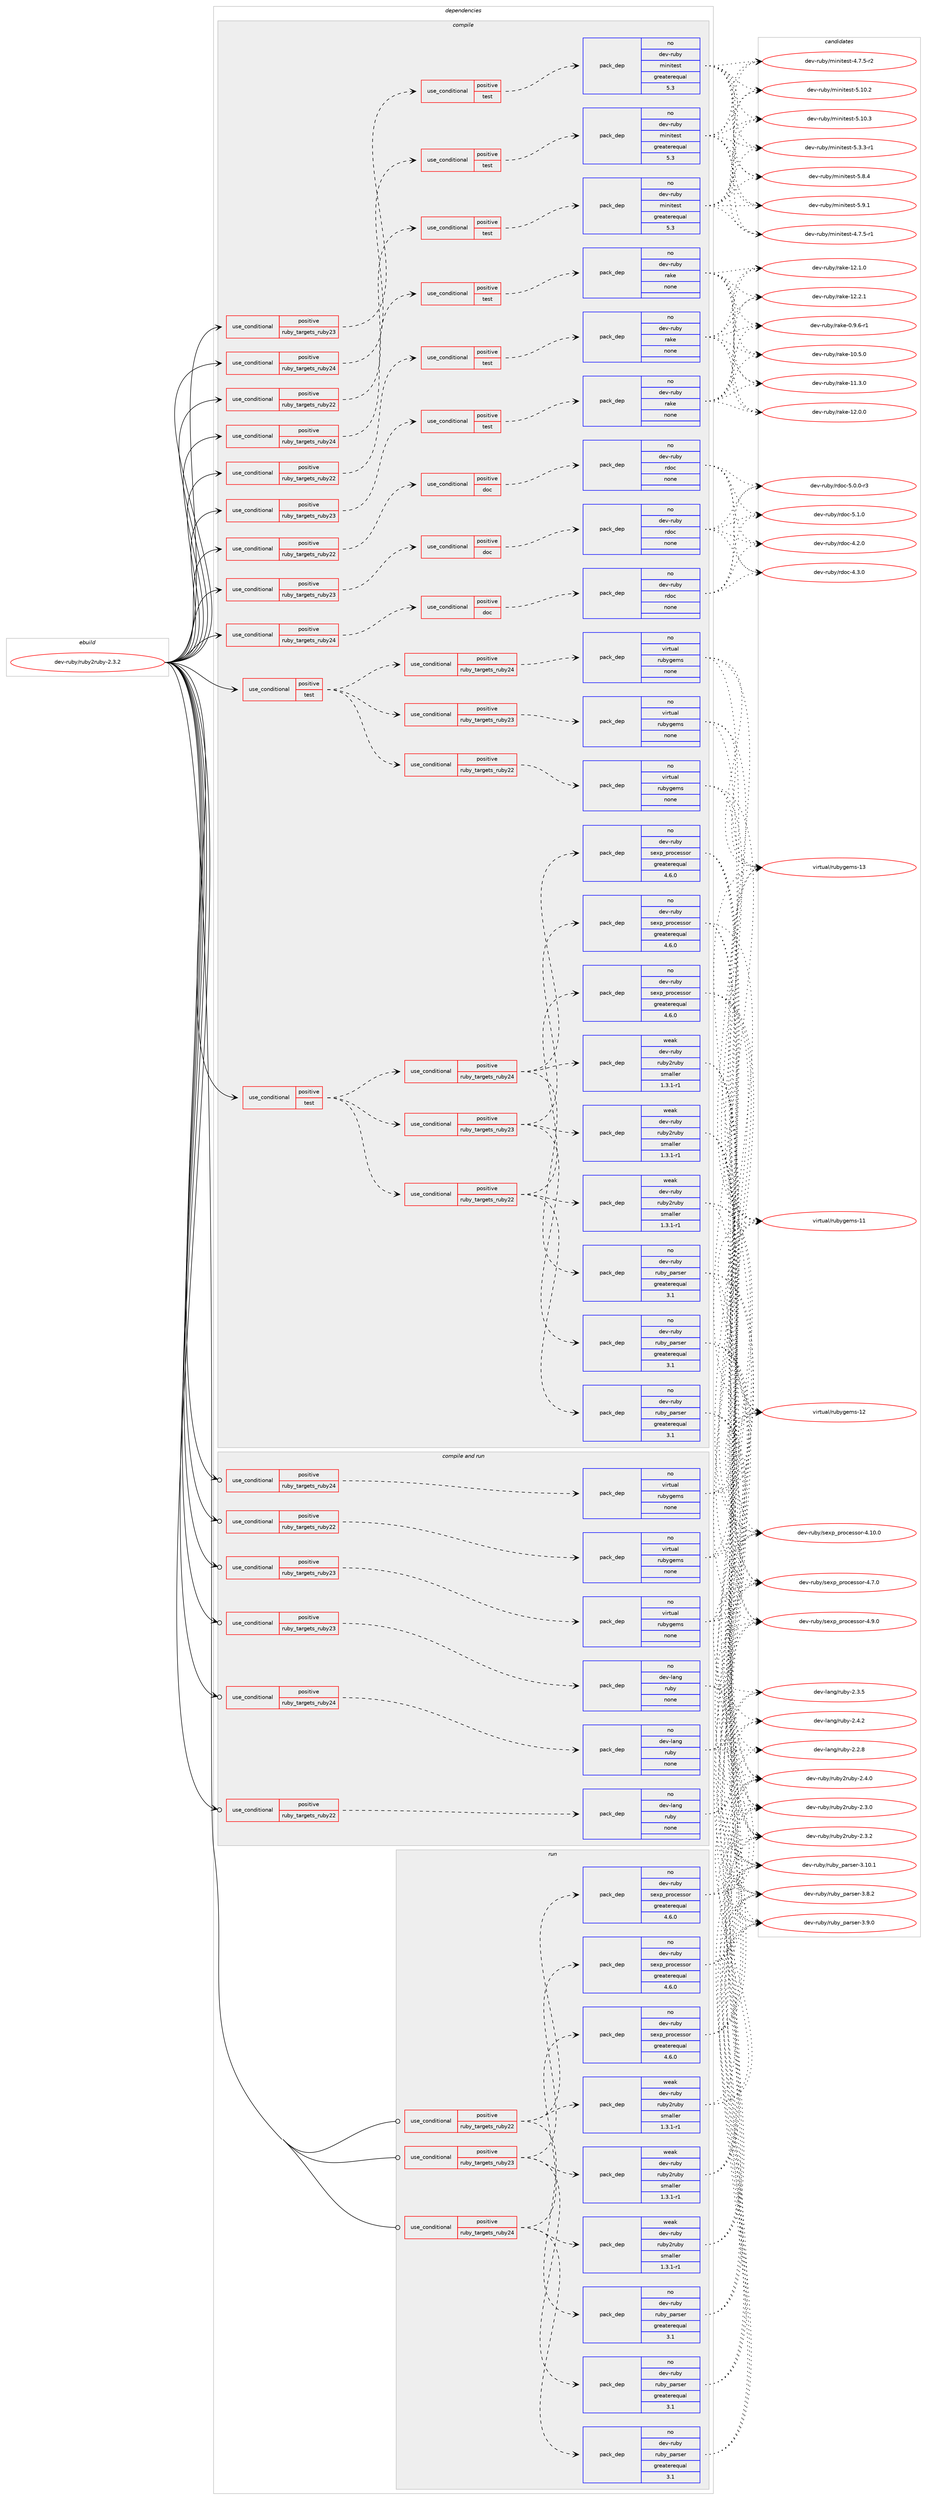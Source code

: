 digraph prolog {

# *************
# Graph options
# *************

newrank=true;
concentrate=true;
compound=true;
graph [rankdir=LR,fontname=Helvetica,fontsize=10,ranksep=1.5];#, ranksep=2.5, nodesep=0.2];
edge  [arrowhead=vee];
node  [fontname=Helvetica,fontsize=10];

# **********
# The ebuild
# **********

subgraph cluster_leftcol {
color=gray;
rank=same;
label=<<i>ebuild</i>>;
id [label="dev-ruby/ruby2ruby-2.3.2", color=red, width=4, href="../dev-ruby/ruby2ruby-2.3.2.svg"];
}

# ****************
# The dependencies
# ****************

subgraph cluster_midcol {
color=gray;
label=<<i>dependencies</i>>;
subgraph cluster_compile {
fillcolor="#eeeeee";
style=filled;
label=<<i>compile</i>>;
subgraph cond71997 {
dependency268769 [label=<<TABLE BORDER="0" CELLBORDER="1" CELLSPACING="0" CELLPADDING="4"><TR><TD ROWSPAN="3" CELLPADDING="10">use_conditional</TD></TR><TR><TD>positive</TD></TR><TR><TD>ruby_targets_ruby22</TD></TR></TABLE>>, shape=none, color=red];
subgraph cond71998 {
dependency268770 [label=<<TABLE BORDER="0" CELLBORDER="1" CELLSPACING="0" CELLPADDING="4"><TR><TD ROWSPAN="3" CELLPADDING="10">use_conditional</TD></TR><TR><TD>positive</TD></TR><TR><TD>doc</TD></TR></TABLE>>, shape=none, color=red];
subgraph pack192658 {
dependency268771 [label=<<TABLE BORDER="0" CELLBORDER="1" CELLSPACING="0" CELLPADDING="4" WIDTH="220"><TR><TD ROWSPAN="6" CELLPADDING="30">pack_dep</TD></TR><TR><TD WIDTH="110">no</TD></TR><TR><TD>dev-ruby</TD></TR><TR><TD>rdoc</TD></TR><TR><TD>none</TD></TR><TR><TD></TD></TR></TABLE>>, shape=none, color=blue];
}
dependency268770:e -> dependency268771:w [weight=20,style="dashed",arrowhead="vee"];
}
dependency268769:e -> dependency268770:w [weight=20,style="dashed",arrowhead="vee"];
}
id:e -> dependency268769:w [weight=20,style="solid",arrowhead="vee"];
subgraph cond71999 {
dependency268772 [label=<<TABLE BORDER="0" CELLBORDER="1" CELLSPACING="0" CELLPADDING="4"><TR><TD ROWSPAN="3" CELLPADDING="10">use_conditional</TD></TR><TR><TD>positive</TD></TR><TR><TD>ruby_targets_ruby22</TD></TR></TABLE>>, shape=none, color=red];
subgraph cond72000 {
dependency268773 [label=<<TABLE BORDER="0" CELLBORDER="1" CELLSPACING="0" CELLPADDING="4"><TR><TD ROWSPAN="3" CELLPADDING="10">use_conditional</TD></TR><TR><TD>positive</TD></TR><TR><TD>test</TD></TR></TABLE>>, shape=none, color=red];
subgraph pack192659 {
dependency268774 [label=<<TABLE BORDER="0" CELLBORDER="1" CELLSPACING="0" CELLPADDING="4" WIDTH="220"><TR><TD ROWSPAN="6" CELLPADDING="30">pack_dep</TD></TR><TR><TD WIDTH="110">no</TD></TR><TR><TD>dev-ruby</TD></TR><TR><TD>minitest</TD></TR><TR><TD>greaterequal</TD></TR><TR><TD>5.3</TD></TR></TABLE>>, shape=none, color=blue];
}
dependency268773:e -> dependency268774:w [weight=20,style="dashed",arrowhead="vee"];
}
dependency268772:e -> dependency268773:w [weight=20,style="dashed",arrowhead="vee"];
}
id:e -> dependency268772:w [weight=20,style="solid",arrowhead="vee"];
subgraph cond72001 {
dependency268775 [label=<<TABLE BORDER="0" CELLBORDER="1" CELLSPACING="0" CELLPADDING="4"><TR><TD ROWSPAN="3" CELLPADDING="10">use_conditional</TD></TR><TR><TD>positive</TD></TR><TR><TD>ruby_targets_ruby22</TD></TR></TABLE>>, shape=none, color=red];
subgraph cond72002 {
dependency268776 [label=<<TABLE BORDER="0" CELLBORDER="1" CELLSPACING="0" CELLPADDING="4"><TR><TD ROWSPAN="3" CELLPADDING="10">use_conditional</TD></TR><TR><TD>positive</TD></TR><TR><TD>test</TD></TR></TABLE>>, shape=none, color=red];
subgraph pack192660 {
dependency268777 [label=<<TABLE BORDER="0" CELLBORDER="1" CELLSPACING="0" CELLPADDING="4" WIDTH="220"><TR><TD ROWSPAN="6" CELLPADDING="30">pack_dep</TD></TR><TR><TD WIDTH="110">no</TD></TR><TR><TD>dev-ruby</TD></TR><TR><TD>rake</TD></TR><TR><TD>none</TD></TR><TR><TD></TD></TR></TABLE>>, shape=none, color=blue];
}
dependency268776:e -> dependency268777:w [weight=20,style="dashed",arrowhead="vee"];
}
dependency268775:e -> dependency268776:w [weight=20,style="dashed",arrowhead="vee"];
}
id:e -> dependency268775:w [weight=20,style="solid",arrowhead="vee"];
subgraph cond72003 {
dependency268778 [label=<<TABLE BORDER="0" CELLBORDER="1" CELLSPACING="0" CELLPADDING="4"><TR><TD ROWSPAN="3" CELLPADDING="10">use_conditional</TD></TR><TR><TD>positive</TD></TR><TR><TD>ruby_targets_ruby23</TD></TR></TABLE>>, shape=none, color=red];
subgraph cond72004 {
dependency268779 [label=<<TABLE BORDER="0" CELLBORDER="1" CELLSPACING="0" CELLPADDING="4"><TR><TD ROWSPAN="3" CELLPADDING="10">use_conditional</TD></TR><TR><TD>positive</TD></TR><TR><TD>doc</TD></TR></TABLE>>, shape=none, color=red];
subgraph pack192661 {
dependency268780 [label=<<TABLE BORDER="0" CELLBORDER="1" CELLSPACING="0" CELLPADDING="4" WIDTH="220"><TR><TD ROWSPAN="6" CELLPADDING="30">pack_dep</TD></TR><TR><TD WIDTH="110">no</TD></TR><TR><TD>dev-ruby</TD></TR><TR><TD>rdoc</TD></TR><TR><TD>none</TD></TR><TR><TD></TD></TR></TABLE>>, shape=none, color=blue];
}
dependency268779:e -> dependency268780:w [weight=20,style="dashed",arrowhead="vee"];
}
dependency268778:e -> dependency268779:w [weight=20,style="dashed",arrowhead="vee"];
}
id:e -> dependency268778:w [weight=20,style="solid",arrowhead="vee"];
subgraph cond72005 {
dependency268781 [label=<<TABLE BORDER="0" CELLBORDER="1" CELLSPACING="0" CELLPADDING="4"><TR><TD ROWSPAN="3" CELLPADDING="10">use_conditional</TD></TR><TR><TD>positive</TD></TR><TR><TD>ruby_targets_ruby23</TD></TR></TABLE>>, shape=none, color=red];
subgraph cond72006 {
dependency268782 [label=<<TABLE BORDER="0" CELLBORDER="1" CELLSPACING="0" CELLPADDING="4"><TR><TD ROWSPAN="3" CELLPADDING="10">use_conditional</TD></TR><TR><TD>positive</TD></TR><TR><TD>test</TD></TR></TABLE>>, shape=none, color=red];
subgraph pack192662 {
dependency268783 [label=<<TABLE BORDER="0" CELLBORDER="1" CELLSPACING="0" CELLPADDING="4" WIDTH="220"><TR><TD ROWSPAN="6" CELLPADDING="30">pack_dep</TD></TR><TR><TD WIDTH="110">no</TD></TR><TR><TD>dev-ruby</TD></TR><TR><TD>minitest</TD></TR><TR><TD>greaterequal</TD></TR><TR><TD>5.3</TD></TR></TABLE>>, shape=none, color=blue];
}
dependency268782:e -> dependency268783:w [weight=20,style="dashed",arrowhead="vee"];
}
dependency268781:e -> dependency268782:w [weight=20,style="dashed",arrowhead="vee"];
}
id:e -> dependency268781:w [weight=20,style="solid",arrowhead="vee"];
subgraph cond72007 {
dependency268784 [label=<<TABLE BORDER="0" CELLBORDER="1" CELLSPACING="0" CELLPADDING="4"><TR><TD ROWSPAN="3" CELLPADDING="10">use_conditional</TD></TR><TR><TD>positive</TD></TR><TR><TD>ruby_targets_ruby23</TD></TR></TABLE>>, shape=none, color=red];
subgraph cond72008 {
dependency268785 [label=<<TABLE BORDER="0" CELLBORDER="1" CELLSPACING="0" CELLPADDING="4"><TR><TD ROWSPAN="3" CELLPADDING="10">use_conditional</TD></TR><TR><TD>positive</TD></TR><TR><TD>test</TD></TR></TABLE>>, shape=none, color=red];
subgraph pack192663 {
dependency268786 [label=<<TABLE BORDER="0" CELLBORDER="1" CELLSPACING="0" CELLPADDING="4" WIDTH="220"><TR><TD ROWSPAN="6" CELLPADDING="30">pack_dep</TD></TR><TR><TD WIDTH="110">no</TD></TR><TR><TD>dev-ruby</TD></TR><TR><TD>rake</TD></TR><TR><TD>none</TD></TR><TR><TD></TD></TR></TABLE>>, shape=none, color=blue];
}
dependency268785:e -> dependency268786:w [weight=20,style="dashed",arrowhead="vee"];
}
dependency268784:e -> dependency268785:w [weight=20,style="dashed",arrowhead="vee"];
}
id:e -> dependency268784:w [weight=20,style="solid",arrowhead="vee"];
subgraph cond72009 {
dependency268787 [label=<<TABLE BORDER="0" CELLBORDER="1" CELLSPACING="0" CELLPADDING="4"><TR><TD ROWSPAN="3" CELLPADDING="10">use_conditional</TD></TR><TR><TD>positive</TD></TR><TR><TD>ruby_targets_ruby24</TD></TR></TABLE>>, shape=none, color=red];
subgraph cond72010 {
dependency268788 [label=<<TABLE BORDER="0" CELLBORDER="1" CELLSPACING="0" CELLPADDING="4"><TR><TD ROWSPAN="3" CELLPADDING="10">use_conditional</TD></TR><TR><TD>positive</TD></TR><TR><TD>doc</TD></TR></TABLE>>, shape=none, color=red];
subgraph pack192664 {
dependency268789 [label=<<TABLE BORDER="0" CELLBORDER="1" CELLSPACING="0" CELLPADDING="4" WIDTH="220"><TR><TD ROWSPAN="6" CELLPADDING="30">pack_dep</TD></TR><TR><TD WIDTH="110">no</TD></TR><TR><TD>dev-ruby</TD></TR><TR><TD>rdoc</TD></TR><TR><TD>none</TD></TR><TR><TD></TD></TR></TABLE>>, shape=none, color=blue];
}
dependency268788:e -> dependency268789:w [weight=20,style="dashed",arrowhead="vee"];
}
dependency268787:e -> dependency268788:w [weight=20,style="dashed",arrowhead="vee"];
}
id:e -> dependency268787:w [weight=20,style="solid",arrowhead="vee"];
subgraph cond72011 {
dependency268790 [label=<<TABLE BORDER="0" CELLBORDER="1" CELLSPACING="0" CELLPADDING="4"><TR><TD ROWSPAN="3" CELLPADDING="10">use_conditional</TD></TR><TR><TD>positive</TD></TR><TR><TD>ruby_targets_ruby24</TD></TR></TABLE>>, shape=none, color=red];
subgraph cond72012 {
dependency268791 [label=<<TABLE BORDER="0" CELLBORDER="1" CELLSPACING="0" CELLPADDING="4"><TR><TD ROWSPAN="3" CELLPADDING="10">use_conditional</TD></TR><TR><TD>positive</TD></TR><TR><TD>test</TD></TR></TABLE>>, shape=none, color=red];
subgraph pack192665 {
dependency268792 [label=<<TABLE BORDER="0" CELLBORDER="1" CELLSPACING="0" CELLPADDING="4" WIDTH="220"><TR><TD ROWSPAN="6" CELLPADDING="30">pack_dep</TD></TR><TR><TD WIDTH="110">no</TD></TR><TR><TD>dev-ruby</TD></TR><TR><TD>minitest</TD></TR><TR><TD>greaterequal</TD></TR><TR><TD>5.3</TD></TR></TABLE>>, shape=none, color=blue];
}
dependency268791:e -> dependency268792:w [weight=20,style="dashed",arrowhead="vee"];
}
dependency268790:e -> dependency268791:w [weight=20,style="dashed",arrowhead="vee"];
}
id:e -> dependency268790:w [weight=20,style="solid",arrowhead="vee"];
subgraph cond72013 {
dependency268793 [label=<<TABLE BORDER="0" CELLBORDER="1" CELLSPACING="0" CELLPADDING="4"><TR><TD ROWSPAN="3" CELLPADDING="10">use_conditional</TD></TR><TR><TD>positive</TD></TR><TR><TD>ruby_targets_ruby24</TD></TR></TABLE>>, shape=none, color=red];
subgraph cond72014 {
dependency268794 [label=<<TABLE BORDER="0" CELLBORDER="1" CELLSPACING="0" CELLPADDING="4"><TR><TD ROWSPAN="3" CELLPADDING="10">use_conditional</TD></TR><TR><TD>positive</TD></TR><TR><TD>test</TD></TR></TABLE>>, shape=none, color=red];
subgraph pack192666 {
dependency268795 [label=<<TABLE BORDER="0" CELLBORDER="1" CELLSPACING="0" CELLPADDING="4" WIDTH="220"><TR><TD ROWSPAN="6" CELLPADDING="30">pack_dep</TD></TR><TR><TD WIDTH="110">no</TD></TR><TR><TD>dev-ruby</TD></TR><TR><TD>rake</TD></TR><TR><TD>none</TD></TR><TR><TD></TD></TR></TABLE>>, shape=none, color=blue];
}
dependency268794:e -> dependency268795:w [weight=20,style="dashed",arrowhead="vee"];
}
dependency268793:e -> dependency268794:w [weight=20,style="dashed",arrowhead="vee"];
}
id:e -> dependency268793:w [weight=20,style="solid",arrowhead="vee"];
subgraph cond72015 {
dependency268796 [label=<<TABLE BORDER="0" CELLBORDER="1" CELLSPACING="0" CELLPADDING="4"><TR><TD ROWSPAN="3" CELLPADDING="10">use_conditional</TD></TR><TR><TD>positive</TD></TR><TR><TD>test</TD></TR></TABLE>>, shape=none, color=red];
subgraph cond72016 {
dependency268797 [label=<<TABLE BORDER="0" CELLBORDER="1" CELLSPACING="0" CELLPADDING="4"><TR><TD ROWSPAN="3" CELLPADDING="10">use_conditional</TD></TR><TR><TD>positive</TD></TR><TR><TD>ruby_targets_ruby22</TD></TR></TABLE>>, shape=none, color=red];
subgraph pack192667 {
dependency268798 [label=<<TABLE BORDER="0" CELLBORDER="1" CELLSPACING="0" CELLPADDING="4" WIDTH="220"><TR><TD ROWSPAN="6" CELLPADDING="30">pack_dep</TD></TR><TR><TD WIDTH="110">no</TD></TR><TR><TD>dev-ruby</TD></TR><TR><TD>sexp_processor</TD></TR><TR><TD>greaterequal</TD></TR><TR><TD>4.6.0</TD></TR></TABLE>>, shape=none, color=blue];
}
dependency268797:e -> dependency268798:w [weight=20,style="dashed",arrowhead="vee"];
subgraph pack192668 {
dependency268799 [label=<<TABLE BORDER="0" CELLBORDER="1" CELLSPACING="0" CELLPADDING="4" WIDTH="220"><TR><TD ROWSPAN="6" CELLPADDING="30">pack_dep</TD></TR><TR><TD WIDTH="110">no</TD></TR><TR><TD>dev-ruby</TD></TR><TR><TD>ruby_parser</TD></TR><TR><TD>greaterequal</TD></TR><TR><TD>3.1</TD></TR></TABLE>>, shape=none, color=blue];
}
dependency268797:e -> dependency268799:w [weight=20,style="dashed",arrowhead="vee"];
subgraph pack192669 {
dependency268800 [label=<<TABLE BORDER="0" CELLBORDER="1" CELLSPACING="0" CELLPADDING="4" WIDTH="220"><TR><TD ROWSPAN="6" CELLPADDING="30">pack_dep</TD></TR><TR><TD WIDTH="110">weak</TD></TR><TR><TD>dev-ruby</TD></TR><TR><TD>ruby2ruby</TD></TR><TR><TD>smaller</TD></TR><TR><TD>1.3.1-r1</TD></TR></TABLE>>, shape=none, color=blue];
}
dependency268797:e -> dependency268800:w [weight=20,style="dashed",arrowhead="vee"];
}
dependency268796:e -> dependency268797:w [weight=20,style="dashed",arrowhead="vee"];
subgraph cond72017 {
dependency268801 [label=<<TABLE BORDER="0" CELLBORDER="1" CELLSPACING="0" CELLPADDING="4"><TR><TD ROWSPAN="3" CELLPADDING="10">use_conditional</TD></TR><TR><TD>positive</TD></TR><TR><TD>ruby_targets_ruby23</TD></TR></TABLE>>, shape=none, color=red];
subgraph pack192670 {
dependency268802 [label=<<TABLE BORDER="0" CELLBORDER="1" CELLSPACING="0" CELLPADDING="4" WIDTH="220"><TR><TD ROWSPAN="6" CELLPADDING="30">pack_dep</TD></TR><TR><TD WIDTH="110">no</TD></TR><TR><TD>dev-ruby</TD></TR><TR><TD>sexp_processor</TD></TR><TR><TD>greaterequal</TD></TR><TR><TD>4.6.0</TD></TR></TABLE>>, shape=none, color=blue];
}
dependency268801:e -> dependency268802:w [weight=20,style="dashed",arrowhead="vee"];
subgraph pack192671 {
dependency268803 [label=<<TABLE BORDER="0" CELLBORDER="1" CELLSPACING="0" CELLPADDING="4" WIDTH="220"><TR><TD ROWSPAN="6" CELLPADDING="30">pack_dep</TD></TR><TR><TD WIDTH="110">no</TD></TR><TR><TD>dev-ruby</TD></TR><TR><TD>ruby_parser</TD></TR><TR><TD>greaterequal</TD></TR><TR><TD>3.1</TD></TR></TABLE>>, shape=none, color=blue];
}
dependency268801:e -> dependency268803:w [weight=20,style="dashed",arrowhead="vee"];
subgraph pack192672 {
dependency268804 [label=<<TABLE BORDER="0" CELLBORDER="1" CELLSPACING="0" CELLPADDING="4" WIDTH="220"><TR><TD ROWSPAN="6" CELLPADDING="30">pack_dep</TD></TR><TR><TD WIDTH="110">weak</TD></TR><TR><TD>dev-ruby</TD></TR><TR><TD>ruby2ruby</TD></TR><TR><TD>smaller</TD></TR><TR><TD>1.3.1-r1</TD></TR></TABLE>>, shape=none, color=blue];
}
dependency268801:e -> dependency268804:w [weight=20,style="dashed",arrowhead="vee"];
}
dependency268796:e -> dependency268801:w [weight=20,style="dashed",arrowhead="vee"];
subgraph cond72018 {
dependency268805 [label=<<TABLE BORDER="0" CELLBORDER="1" CELLSPACING="0" CELLPADDING="4"><TR><TD ROWSPAN="3" CELLPADDING="10">use_conditional</TD></TR><TR><TD>positive</TD></TR><TR><TD>ruby_targets_ruby24</TD></TR></TABLE>>, shape=none, color=red];
subgraph pack192673 {
dependency268806 [label=<<TABLE BORDER="0" CELLBORDER="1" CELLSPACING="0" CELLPADDING="4" WIDTH="220"><TR><TD ROWSPAN="6" CELLPADDING="30">pack_dep</TD></TR><TR><TD WIDTH="110">no</TD></TR><TR><TD>dev-ruby</TD></TR><TR><TD>sexp_processor</TD></TR><TR><TD>greaterequal</TD></TR><TR><TD>4.6.0</TD></TR></TABLE>>, shape=none, color=blue];
}
dependency268805:e -> dependency268806:w [weight=20,style="dashed",arrowhead="vee"];
subgraph pack192674 {
dependency268807 [label=<<TABLE BORDER="0" CELLBORDER="1" CELLSPACING="0" CELLPADDING="4" WIDTH="220"><TR><TD ROWSPAN="6" CELLPADDING="30">pack_dep</TD></TR><TR><TD WIDTH="110">no</TD></TR><TR><TD>dev-ruby</TD></TR><TR><TD>ruby_parser</TD></TR><TR><TD>greaterequal</TD></TR><TR><TD>3.1</TD></TR></TABLE>>, shape=none, color=blue];
}
dependency268805:e -> dependency268807:w [weight=20,style="dashed",arrowhead="vee"];
subgraph pack192675 {
dependency268808 [label=<<TABLE BORDER="0" CELLBORDER="1" CELLSPACING="0" CELLPADDING="4" WIDTH="220"><TR><TD ROWSPAN="6" CELLPADDING="30">pack_dep</TD></TR><TR><TD WIDTH="110">weak</TD></TR><TR><TD>dev-ruby</TD></TR><TR><TD>ruby2ruby</TD></TR><TR><TD>smaller</TD></TR><TR><TD>1.3.1-r1</TD></TR></TABLE>>, shape=none, color=blue];
}
dependency268805:e -> dependency268808:w [weight=20,style="dashed",arrowhead="vee"];
}
dependency268796:e -> dependency268805:w [weight=20,style="dashed",arrowhead="vee"];
}
id:e -> dependency268796:w [weight=20,style="solid",arrowhead="vee"];
subgraph cond72019 {
dependency268809 [label=<<TABLE BORDER="0" CELLBORDER="1" CELLSPACING="0" CELLPADDING="4"><TR><TD ROWSPAN="3" CELLPADDING="10">use_conditional</TD></TR><TR><TD>positive</TD></TR><TR><TD>test</TD></TR></TABLE>>, shape=none, color=red];
subgraph cond72020 {
dependency268810 [label=<<TABLE BORDER="0" CELLBORDER="1" CELLSPACING="0" CELLPADDING="4"><TR><TD ROWSPAN="3" CELLPADDING="10">use_conditional</TD></TR><TR><TD>positive</TD></TR><TR><TD>ruby_targets_ruby22</TD></TR></TABLE>>, shape=none, color=red];
subgraph pack192676 {
dependency268811 [label=<<TABLE BORDER="0" CELLBORDER="1" CELLSPACING="0" CELLPADDING="4" WIDTH="220"><TR><TD ROWSPAN="6" CELLPADDING="30">pack_dep</TD></TR><TR><TD WIDTH="110">no</TD></TR><TR><TD>virtual</TD></TR><TR><TD>rubygems</TD></TR><TR><TD>none</TD></TR><TR><TD></TD></TR></TABLE>>, shape=none, color=blue];
}
dependency268810:e -> dependency268811:w [weight=20,style="dashed",arrowhead="vee"];
}
dependency268809:e -> dependency268810:w [weight=20,style="dashed",arrowhead="vee"];
subgraph cond72021 {
dependency268812 [label=<<TABLE BORDER="0" CELLBORDER="1" CELLSPACING="0" CELLPADDING="4"><TR><TD ROWSPAN="3" CELLPADDING="10">use_conditional</TD></TR><TR><TD>positive</TD></TR><TR><TD>ruby_targets_ruby23</TD></TR></TABLE>>, shape=none, color=red];
subgraph pack192677 {
dependency268813 [label=<<TABLE BORDER="0" CELLBORDER="1" CELLSPACING="0" CELLPADDING="4" WIDTH="220"><TR><TD ROWSPAN="6" CELLPADDING="30">pack_dep</TD></TR><TR><TD WIDTH="110">no</TD></TR><TR><TD>virtual</TD></TR><TR><TD>rubygems</TD></TR><TR><TD>none</TD></TR><TR><TD></TD></TR></TABLE>>, shape=none, color=blue];
}
dependency268812:e -> dependency268813:w [weight=20,style="dashed",arrowhead="vee"];
}
dependency268809:e -> dependency268812:w [weight=20,style="dashed",arrowhead="vee"];
subgraph cond72022 {
dependency268814 [label=<<TABLE BORDER="0" CELLBORDER="1" CELLSPACING="0" CELLPADDING="4"><TR><TD ROWSPAN="3" CELLPADDING="10">use_conditional</TD></TR><TR><TD>positive</TD></TR><TR><TD>ruby_targets_ruby24</TD></TR></TABLE>>, shape=none, color=red];
subgraph pack192678 {
dependency268815 [label=<<TABLE BORDER="0" CELLBORDER="1" CELLSPACING="0" CELLPADDING="4" WIDTH="220"><TR><TD ROWSPAN="6" CELLPADDING="30">pack_dep</TD></TR><TR><TD WIDTH="110">no</TD></TR><TR><TD>virtual</TD></TR><TR><TD>rubygems</TD></TR><TR><TD>none</TD></TR><TR><TD></TD></TR></TABLE>>, shape=none, color=blue];
}
dependency268814:e -> dependency268815:w [weight=20,style="dashed",arrowhead="vee"];
}
dependency268809:e -> dependency268814:w [weight=20,style="dashed",arrowhead="vee"];
}
id:e -> dependency268809:w [weight=20,style="solid",arrowhead="vee"];
}
subgraph cluster_compileandrun {
fillcolor="#eeeeee";
style=filled;
label=<<i>compile and run</i>>;
subgraph cond72023 {
dependency268816 [label=<<TABLE BORDER="0" CELLBORDER="1" CELLSPACING="0" CELLPADDING="4"><TR><TD ROWSPAN="3" CELLPADDING="10">use_conditional</TD></TR><TR><TD>positive</TD></TR><TR><TD>ruby_targets_ruby22</TD></TR></TABLE>>, shape=none, color=red];
subgraph pack192679 {
dependency268817 [label=<<TABLE BORDER="0" CELLBORDER="1" CELLSPACING="0" CELLPADDING="4" WIDTH="220"><TR><TD ROWSPAN="6" CELLPADDING="30">pack_dep</TD></TR><TR><TD WIDTH="110">no</TD></TR><TR><TD>dev-lang</TD></TR><TR><TD>ruby</TD></TR><TR><TD>none</TD></TR><TR><TD></TD></TR></TABLE>>, shape=none, color=blue];
}
dependency268816:e -> dependency268817:w [weight=20,style="dashed",arrowhead="vee"];
}
id:e -> dependency268816:w [weight=20,style="solid",arrowhead="odotvee"];
subgraph cond72024 {
dependency268818 [label=<<TABLE BORDER="0" CELLBORDER="1" CELLSPACING="0" CELLPADDING="4"><TR><TD ROWSPAN="3" CELLPADDING="10">use_conditional</TD></TR><TR><TD>positive</TD></TR><TR><TD>ruby_targets_ruby22</TD></TR></TABLE>>, shape=none, color=red];
subgraph pack192680 {
dependency268819 [label=<<TABLE BORDER="0" CELLBORDER="1" CELLSPACING="0" CELLPADDING="4" WIDTH="220"><TR><TD ROWSPAN="6" CELLPADDING="30">pack_dep</TD></TR><TR><TD WIDTH="110">no</TD></TR><TR><TD>virtual</TD></TR><TR><TD>rubygems</TD></TR><TR><TD>none</TD></TR><TR><TD></TD></TR></TABLE>>, shape=none, color=blue];
}
dependency268818:e -> dependency268819:w [weight=20,style="dashed",arrowhead="vee"];
}
id:e -> dependency268818:w [weight=20,style="solid",arrowhead="odotvee"];
subgraph cond72025 {
dependency268820 [label=<<TABLE BORDER="0" CELLBORDER="1" CELLSPACING="0" CELLPADDING="4"><TR><TD ROWSPAN="3" CELLPADDING="10">use_conditional</TD></TR><TR><TD>positive</TD></TR><TR><TD>ruby_targets_ruby23</TD></TR></TABLE>>, shape=none, color=red];
subgraph pack192681 {
dependency268821 [label=<<TABLE BORDER="0" CELLBORDER="1" CELLSPACING="0" CELLPADDING="4" WIDTH="220"><TR><TD ROWSPAN="6" CELLPADDING="30">pack_dep</TD></TR><TR><TD WIDTH="110">no</TD></TR><TR><TD>dev-lang</TD></TR><TR><TD>ruby</TD></TR><TR><TD>none</TD></TR><TR><TD></TD></TR></TABLE>>, shape=none, color=blue];
}
dependency268820:e -> dependency268821:w [weight=20,style="dashed",arrowhead="vee"];
}
id:e -> dependency268820:w [weight=20,style="solid",arrowhead="odotvee"];
subgraph cond72026 {
dependency268822 [label=<<TABLE BORDER="0" CELLBORDER="1" CELLSPACING="0" CELLPADDING="4"><TR><TD ROWSPAN="3" CELLPADDING="10">use_conditional</TD></TR><TR><TD>positive</TD></TR><TR><TD>ruby_targets_ruby23</TD></TR></TABLE>>, shape=none, color=red];
subgraph pack192682 {
dependency268823 [label=<<TABLE BORDER="0" CELLBORDER="1" CELLSPACING="0" CELLPADDING="4" WIDTH="220"><TR><TD ROWSPAN="6" CELLPADDING="30">pack_dep</TD></TR><TR><TD WIDTH="110">no</TD></TR><TR><TD>virtual</TD></TR><TR><TD>rubygems</TD></TR><TR><TD>none</TD></TR><TR><TD></TD></TR></TABLE>>, shape=none, color=blue];
}
dependency268822:e -> dependency268823:w [weight=20,style="dashed",arrowhead="vee"];
}
id:e -> dependency268822:w [weight=20,style="solid",arrowhead="odotvee"];
subgraph cond72027 {
dependency268824 [label=<<TABLE BORDER="0" CELLBORDER="1" CELLSPACING="0" CELLPADDING="4"><TR><TD ROWSPAN="3" CELLPADDING="10">use_conditional</TD></TR><TR><TD>positive</TD></TR><TR><TD>ruby_targets_ruby24</TD></TR></TABLE>>, shape=none, color=red];
subgraph pack192683 {
dependency268825 [label=<<TABLE BORDER="0" CELLBORDER="1" CELLSPACING="0" CELLPADDING="4" WIDTH="220"><TR><TD ROWSPAN="6" CELLPADDING="30">pack_dep</TD></TR><TR><TD WIDTH="110">no</TD></TR><TR><TD>dev-lang</TD></TR><TR><TD>ruby</TD></TR><TR><TD>none</TD></TR><TR><TD></TD></TR></TABLE>>, shape=none, color=blue];
}
dependency268824:e -> dependency268825:w [weight=20,style="dashed",arrowhead="vee"];
}
id:e -> dependency268824:w [weight=20,style="solid",arrowhead="odotvee"];
subgraph cond72028 {
dependency268826 [label=<<TABLE BORDER="0" CELLBORDER="1" CELLSPACING="0" CELLPADDING="4"><TR><TD ROWSPAN="3" CELLPADDING="10">use_conditional</TD></TR><TR><TD>positive</TD></TR><TR><TD>ruby_targets_ruby24</TD></TR></TABLE>>, shape=none, color=red];
subgraph pack192684 {
dependency268827 [label=<<TABLE BORDER="0" CELLBORDER="1" CELLSPACING="0" CELLPADDING="4" WIDTH="220"><TR><TD ROWSPAN="6" CELLPADDING="30">pack_dep</TD></TR><TR><TD WIDTH="110">no</TD></TR><TR><TD>virtual</TD></TR><TR><TD>rubygems</TD></TR><TR><TD>none</TD></TR><TR><TD></TD></TR></TABLE>>, shape=none, color=blue];
}
dependency268826:e -> dependency268827:w [weight=20,style="dashed",arrowhead="vee"];
}
id:e -> dependency268826:w [weight=20,style="solid",arrowhead="odotvee"];
}
subgraph cluster_run {
fillcolor="#eeeeee";
style=filled;
label=<<i>run</i>>;
subgraph cond72029 {
dependency268828 [label=<<TABLE BORDER="0" CELLBORDER="1" CELLSPACING="0" CELLPADDING="4"><TR><TD ROWSPAN="3" CELLPADDING="10">use_conditional</TD></TR><TR><TD>positive</TD></TR><TR><TD>ruby_targets_ruby22</TD></TR></TABLE>>, shape=none, color=red];
subgraph pack192685 {
dependency268829 [label=<<TABLE BORDER="0" CELLBORDER="1" CELLSPACING="0" CELLPADDING="4" WIDTH="220"><TR><TD ROWSPAN="6" CELLPADDING="30">pack_dep</TD></TR><TR><TD WIDTH="110">no</TD></TR><TR><TD>dev-ruby</TD></TR><TR><TD>sexp_processor</TD></TR><TR><TD>greaterequal</TD></TR><TR><TD>4.6.0</TD></TR></TABLE>>, shape=none, color=blue];
}
dependency268828:e -> dependency268829:w [weight=20,style="dashed",arrowhead="vee"];
subgraph pack192686 {
dependency268830 [label=<<TABLE BORDER="0" CELLBORDER="1" CELLSPACING="0" CELLPADDING="4" WIDTH="220"><TR><TD ROWSPAN="6" CELLPADDING="30">pack_dep</TD></TR><TR><TD WIDTH="110">no</TD></TR><TR><TD>dev-ruby</TD></TR><TR><TD>ruby_parser</TD></TR><TR><TD>greaterequal</TD></TR><TR><TD>3.1</TD></TR></TABLE>>, shape=none, color=blue];
}
dependency268828:e -> dependency268830:w [weight=20,style="dashed",arrowhead="vee"];
subgraph pack192687 {
dependency268831 [label=<<TABLE BORDER="0" CELLBORDER="1" CELLSPACING="0" CELLPADDING="4" WIDTH="220"><TR><TD ROWSPAN="6" CELLPADDING="30">pack_dep</TD></TR><TR><TD WIDTH="110">weak</TD></TR><TR><TD>dev-ruby</TD></TR><TR><TD>ruby2ruby</TD></TR><TR><TD>smaller</TD></TR><TR><TD>1.3.1-r1</TD></TR></TABLE>>, shape=none, color=blue];
}
dependency268828:e -> dependency268831:w [weight=20,style="dashed",arrowhead="vee"];
}
id:e -> dependency268828:w [weight=20,style="solid",arrowhead="odot"];
subgraph cond72030 {
dependency268832 [label=<<TABLE BORDER="0" CELLBORDER="1" CELLSPACING="0" CELLPADDING="4"><TR><TD ROWSPAN="3" CELLPADDING="10">use_conditional</TD></TR><TR><TD>positive</TD></TR><TR><TD>ruby_targets_ruby23</TD></TR></TABLE>>, shape=none, color=red];
subgraph pack192688 {
dependency268833 [label=<<TABLE BORDER="0" CELLBORDER="1" CELLSPACING="0" CELLPADDING="4" WIDTH="220"><TR><TD ROWSPAN="6" CELLPADDING="30">pack_dep</TD></TR><TR><TD WIDTH="110">no</TD></TR><TR><TD>dev-ruby</TD></TR><TR><TD>sexp_processor</TD></TR><TR><TD>greaterequal</TD></TR><TR><TD>4.6.0</TD></TR></TABLE>>, shape=none, color=blue];
}
dependency268832:e -> dependency268833:w [weight=20,style="dashed",arrowhead="vee"];
subgraph pack192689 {
dependency268834 [label=<<TABLE BORDER="0" CELLBORDER="1" CELLSPACING="0" CELLPADDING="4" WIDTH="220"><TR><TD ROWSPAN="6" CELLPADDING="30">pack_dep</TD></TR><TR><TD WIDTH="110">no</TD></TR><TR><TD>dev-ruby</TD></TR><TR><TD>ruby_parser</TD></TR><TR><TD>greaterequal</TD></TR><TR><TD>3.1</TD></TR></TABLE>>, shape=none, color=blue];
}
dependency268832:e -> dependency268834:w [weight=20,style="dashed",arrowhead="vee"];
subgraph pack192690 {
dependency268835 [label=<<TABLE BORDER="0" CELLBORDER="1" CELLSPACING="0" CELLPADDING="4" WIDTH="220"><TR><TD ROWSPAN="6" CELLPADDING="30">pack_dep</TD></TR><TR><TD WIDTH="110">weak</TD></TR><TR><TD>dev-ruby</TD></TR><TR><TD>ruby2ruby</TD></TR><TR><TD>smaller</TD></TR><TR><TD>1.3.1-r1</TD></TR></TABLE>>, shape=none, color=blue];
}
dependency268832:e -> dependency268835:w [weight=20,style="dashed",arrowhead="vee"];
}
id:e -> dependency268832:w [weight=20,style="solid",arrowhead="odot"];
subgraph cond72031 {
dependency268836 [label=<<TABLE BORDER="0" CELLBORDER="1" CELLSPACING="0" CELLPADDING="4"><TR><TD ROWSPAN="3" CELLPADDING="10">use_conditional</TD></TR><TR><TD>positive</TD></TR><TR><TD>ruby_targets_ruby24</TD></TR></TABLE>>, shape=none, color=red];
subgraph pack192691 {
dependency268837 [label=<<TABLE BORDER="0" CELLBORDER="1" CELLSPACING="0" CELLPADDING="4" WIDTH="220"><TR><TD ROWSPAN="6" CELLPADDING="30">pack_dep</TD></TR><TR><TD WIDTH="110">no</TD></TR><TR><TD>dev-ruby</TD></TR><TR><TD>sexp_processor</TD></TR><TR><TD>greaterequal</TD></TR><TR><TD>4.6.0</TD></TR></TABLE>>, shape=none, color=blue];
}
dependency268836:e -> dependency268837:w [weight=20,style="dashed",arrowhead="vee"];
subgraph pack192692 {
dependency268838 [label=<<TABLE BORDER="0" CELLBORDER="1" CELLSPACING="0" CELLPADDING="4" WIDTH="220"><TR><TD ROWSPAN="6" CELLPADDING="30">pack_dep</TD></TR><TR><TD WIDTH="110">no</TD></TR><TR><TD>dev-ruby</TD></TR><TR><TD>ruby_parser</TD></TR><TR><TD>greaterequal</TD></TR><TR><TD>3.1</TD></TR></TABLE>>, shape=none, color=blue];
}
dependency268836:e -> dependency268838:w [weight=20,style="dashed",arrowhead="vee"];
subgraph pack192693 {
dependency268839 [label=<<TABLE BORDER="0" CELLBORDER="1" CELLSPACING="0" CELLPADDING="4" WIDTH="220"><TR><TD ROWSPAN="6" CELLPADDING="30">pack_dep</TD></TR><TR><TD WIDTH="110">weak</TD></TR><TR><TD>dev-ruby</TD></TR><TR><TD>ruby2ruby</TD></TR><TR><TD>smaller</TD></TR><TR><TD>1.3.1-r1</TD></TR></TABLE>>, shape=none, color=blue];
}
dependency268836:e -> dependency268839:w [weight=20,style="dashed",arrowhead="vee"];
}
id:e -> dependency268836:w [weight=20,style="solid",arrowhead="odot"];
}
}

# **************
# The candidates
# **************

subgraph cluster_choices {
rank=same;
color=gray;
label=<<i>candidates</i>>;

subgraph choice192658 {
color=black;
nodesep=1;
choice10010111845114117981214711410011199455246504648 [label="dev-ruby/rdoc-4.2.0", color=red, width=4,href="../dev-ruby/rdoc-4.2.0.svg"];
choice10010111845114117981214711410011199455246514648 [label="dev-ruby/rdoc-4.3.0", color=red, width=4,href="../dev-ruby/rdoc-4.3.0.svg"];
choice100101118451141179812147114100111994553464846484511451 [label="dev-ruby/rdoc-5.0.0-r3", color=red, width=4,href="../dev-ruby/rdoc-5.0.0-r3.svg"];
choice10010111845114117981214711410011199455346494648 [label="dev-ruby/rdoc-5.1.0", color=red, width=4,href="../dev-ruby/rdoc-5.1.0.svg"];
dependency268771:e -> choice10010111845114117981214711410011199455246504648:w [style=dotted,weight="100"];
dependency268771:e -> choice10010111845114117981214711410011199455246514648:w [style=dotted,weight="100"];
dependency268771:e -> choice100101118451141179812147114100111994553464846484511451:w [style=dotted,weight="100"];
dependency268771:e -> choice10010111845114117981214711410011199455346494648:w [style=dotted,weight="100"];
}
subgraph choice192659 {
color=black;
nodesep=1;
choice1001011184511411798121471091051101051161011151164552465546534511449 [label="dev-ruby/minitest-4.7.5-r1", color=red, width=4,href="../dev-ruby/minitest-4.7.5-r1.svg"];
choice1001011184511411798121471091051101051161011151164552465546534511450 [label="dev-ruby/minitest-4.7.5-r2", color=red, width=4,href="../dev-ruby/minitest-4.7.5-r2.svg"];
choice10010111845114117981214710910511010511610111511645534649484650 [label="dev-ruby/minitest-5.10.2", color=red, width=4,href="../dev-ruby/minitest-5.10.2.svg"];
choice10010111845114117981214710910511010511610111511645534649484651 [label="dev-ruby/minitest-5.10.3", color=red, width=4,href="../dev-ruby/minitest-5.10.3.svg"];
choice1001011184511411798121471091051101051161011151164553465146514511449 [label="dev-ruby/minitest-5.3.3-r1", color=red, width=4,href="../dev-ruby/minitest-5.3.3-r1.svg"];
choice100101118451141179812147109105110105116101115116455346564652 [label="dev-ruby/minitest-5.8.4", color=red, width=4,href="../dev-ruby/minitest-5.8.4.svg"];
choice100101118451141179812147109105110105116101115116455346574649 [label="dev-ruby/minitest-5.9.1", color=red, width=4,href="../dev-ruby/minitest-5.9.1.svg"];
dependency268774:e -> choice1001011184511411798121471091051101051161011151164552465546534511449:w [style=dotted,weight="100"];
dependency268774:e -> choice1001011184511411798121471091051101051161011151164552465546534511450:w [style=dotted,weight="100"];
dependency268774:e -> choice10010111845114117981214710910511010511610111511645534649484650:w [style=dotted,weight="100"];
dependency268774:e -> choice10010111845114117981214710910511010511610111511645534649484651:w [style=dotted,weight="100"];
dependency268774:e -> choice1001011184511411798121471091051101051161011151164553465146514511449:w [style=dotted,weight="100"];
dependency268774:e -> choice100101118451141179812147109105110105116101115116455346564652:w [style=dotted,weight="100"];
dependency268774:e -> choice100101118451141179812147109105110105116101115116455346574649:w [style=dotted,weight="100"];
}
subgraph choice192660 {
color=black;
nodesep=1;
choice100101118451141179812147114971071014548465746544511449 [label="dev-ruby/rake-0.9.6-r1", color=red, width=4,href="../dev-ruby/rake-0.9.6-r1.svg"];
choice1001011184511411798121471149710710145494846534648 [label="dev-ruby/rake-10.5.0", color=red, width=4,href="../dev-ruby/rake-10.5.0.svg"];
choice1001011184511411798121471149710710145494946514648 [label="dev-ruby/rake-11.3.0", color=red, width=4,href="../dev-ruby/rake-11.3.0.svg"];
choice1001011184511411798121471149710710145495046484648 [label="dev-ruby/rake-12.0.0", color=red, width=4,href="../dev-ruby/rake-12.0.0.svg"];
choice1001011184511411798121471149710710145495046494648 [label="dev-ruby/rake-12.1.0", color=red, width=4,href="../dev-ruby/rake-12.1.0.svg"];
choice1001011184511411798121471149710710145495046504649 [label="dev-ruby/rake-12.2.1", color=red, width=4,href="../dev-ruby/rake-12.2.1.svg"];
dependency268777:e -> choice100101118451141179812147114971071014548465746544511449:w [style=dotted,weight="100"];
dependency268777:e -> choice1001011184511411798121471149710710145494846534648:w [style=dotted,weight="100"];
dependency268777:e -> choice1001011184511411798121471149710710145494946514648:w [style=dotted,weight="100"];
dependency268777:e -> choice1001011184511411798121471149710710145495046484648:w [style=dotted,weight="100"];
dependency268777:e -> choice1001011184511411798121471149710710145495046494648:w [style=dotted,weight="100"];
dependency268777:e -> choice1001011184511411798121471149710710145495046504649:w [style=dotted,weight="100"];
}
subgraph choice192661 {
color=black;
nodesep=1;
choice10010111845114117981214711410011199455246504648 [label="dev-ruby/rdoc-4.2.0", color=red, width=4,href="../dev-ruby/rdoc-4.2.0.svg"];
choice10010111845114117981214711410011199455246514648 [label="dev-ruby/rdoc-4.3.0", color=red, width=4,href="../dev-ruby/rdoc-4.3.0.svg"];
choice100101118451141179812147114100111994553464846484511451 [label="dev-ruby/rdoc-5.0.0-r3", color=red, width=4,href="../dev-ruby/rdoc-5.0.0-r3.svg"];
choice10010111845114117981214711410011199455346494648 [label="dev-ruby/rdoc-5.1.0", color=red, width=4,href="../dev-ruby/rdoc-5.1.0.svg"];
dependency268780:e -> choice10010111845114117981214711410011199455246504648:w [style=dotted,weight="100"];
dependency268780:e -> choice10010111845114117981214711410011199455246514648:w [style=dotted,weight="100"];
dependency268780:e -> choice100101118451141179812147114100111994553464846484511451:w [style=dotted,weight="100"];
dependency268780:e -> choice10010111845114117981214711410011199455346494648:w [style=dotted,weight="100"];
}
subgraph choice192662 {
color=black;
nodesep=1;
choice1001011184511411798121471091051101051161011151164552465546534511449 [label="dev-ruby/minitest-4.7.5-r1", color=red, width=4,href="../dev-ruby/minitest-4.7.5-r1.svg"];
choice1001011184511411798121471091051101051161011151164552465546534511450 [label="dev-ruby/minitest-4.7.5-r2", color=red, width=4,href="../dev-ruby/minitest-4.7.5-r2.svg"];
choice10010111845114117981214710910511010511610111511645534649484650 [label="dev-ruby/minitest-5.10.2", color=red, width=4,href="../dev-ruby/minitest-5.10.2.svg"];
choice10010111845114117981214710910511010511610111511645534649484651 [label="dev-ruby/minitest-5.10.3", color=red, width=4,href="../dev-ruby/minitest-5.10.3.svg"];
choice1001011184511411798121471091051101051161011151164553465146514511449 [label="dev-ruby/minitest-5.3.3-r1", color=red, width=4,href="../dev-ruby/minitest-5.3.3-r1.svg"];
choice100101118451141179812147109105110105116101115116455346564652 [label="dev-ruby/minitest-5.8.4", color=red, width=4,href="../dev-ruby/minitest-5.8.4.svg"];
choice100101118451141179812147109105110105116101115116455346574649 [label="dev-ruby/minitest-5.9.1", color=red, width=4,href="../dev-ruby/minitest-5.9.1.svg"];
dependency268783:e -> choice1001011184511411798121471091051101051161011151164552465546534511449:w [style=dotted,weight="100"];
dependency268783:e -> choice1001011184511411798121471091051101051161011151164552465546534511450:w [style=dotted,weight="100"];
dependency268783:e -> choice10010111845114117981214710910511010511610111511645534649484650:w [style=dotted,weight="100"];
dependency268783:e -> choice10010111845114117981214710910511010511610111511645534649484651:w [style=dotted,weight="100"];
dependency268783:e -> choice1001011184511411798121471091051101051161011151164553465146514511449:w [style=dotted,weight="100"];
dependency268783:e -> choice100101118451141179812147109105110105116101115116455346564652:w [style=dotted,weight="100"];
dependency268783:e -> choice100101118451141179812147109105110105116101115116455346574649:w [style=dotted,weight="100"];
}
subgraph choice192663 {
color=black;
nodesep=1;
choice100101118451141179812147114971071014548465746544511449 [label="dev-ruby/rake-0.9.6-r1", color=red, width=4,href="../dev-ruby/rake-0.9.6-r1.svg"];
choice1001011184511411798121471149710710145494846534648 [label="dev-ruby/rake-10.5.0", color=red, width=4,href="../dev-ruby/rake-10.5.0.svg"];
choice1001011184511411798121471149710710145494946514648 [label="dev-ruby/rake-11.3.0", color=red, width=4,href="../dev-ruby/rake-11.3.0.svg"];
choice1001011184511411798121471149710710145495046484648 [label="dev-ruby/rake-12.0.0", color=red, width=4,href="../dev-ruby/rake-12.0.0.svg"];
choice1001011184511411798121471149710710145495046494648 [label="dev-ruby/rake-12.1.0", color=red, width=4,href="../dev-ruby/rake-12.1.0.svg"];
choice1001011184511411798121471149710710145495046504649 [label="dev-ruby/rake-12.2.1", color=red, width=4,href="../dev-ruby/rake-12.2.1.svg"];
dependency268786:e -> choice100101118451141179812147114971071014548465746544511449:w [style=dotted,weight="100"];
dependency268786:e -> choice1001011184511411798121471149710710145494846534648:w [style=dotted,weight="100"];
dependency268786:e -> choice1001011184511411798121471149710710145494946514648:w [style=dotted,weight="100"];
dependency268786:e -> choice1001011184511411798121471149710710145495046484648:w [style=dotted,weight="100"];
dependency268786:e -> choice1001011184511411798121471149710710145495046494648:w [style=dotted,weight="100"];
dependency268786:e -> choice1001011184511411798121471149710710145495046504649:w [style=dotted,weight="100"];
}
subgraph choice192664 {
color=black;
nodesep=1;
choice10010111845114117981214711410011199455246504648 [label="dev-ruby/rdoc-4.2.0", color=red, width=4,href="../dev-ruby/rdoc-4.2.0.svg"];
choice10010111845114117981214711410011199455246514648 [label="dev-ruby/rdoc-4.3.0", color=red, width=4,href="../dev-ruby/rdoc-4.3.0.svg"];
choice100101118451141179812147114100111994553464846484511451 [label="dev-ruby/rdoc-5.0.0-r3", color=red, width=4,href="../dev-ruby/rdoc-5.0.0-r3.svg"];
choice10010111845114117981214711410011199455346494648 [label="dev-ruby/rdoc-5.1.0", color=red, width=4,href="../dev-ruby/rdoc-5.1.0.svg"];
dependency268789:e -> choice10010111845114117981214711410011199455246504648:w [style=dotted,weight="100"];
dependency268789:e -> choice10010111845114117981214711410011199455246514648:w [style=dotted,weight="100"];
dependency268789:e -> choice100101118451141179812147114100111994553464846484511451:w [style=dotted,weight="100"];
dependency268789:e -> choice10010111845114117981214711410011199455346494648:w [style=dotted,weight="100"];
}
subgraph choice192665 {
color=black;
nodesep=1;
choice1001011184511411798121471091051101051161011151164552465546534511449 [label="dev-ruby/minitest-4.7.5-r1", color=red, width=4,href="../dev-ruby/minitest-4.7.5-r1.svg"];
choice1001011184511411798121471091051101051161011151164552465546534511450 [label="dev-ruby/minitest-4.7.5-r2", color=red, width=4,href="../dev-ruby/minitest-4.7.5-r2.svg"];
choice10010111845114117981214710910511010511610111511645534649484650 [label="dev-ruby/minitest-5.10.2", color=red, width=4,href="../dev-ruby/minitest-5.10.2.svg"];
choice10010111845114117981214710910511010511610111511645534649484651 [label="dev-ruby/minitest-5.10.3", color=red, width=4,href="../dev-ruby/minitest-5.10.3.svg"];
choice1001011184511411798121471091051101051161011151164553465146514511449 [label="dev-ruby/minitest-5.3.3-r1", color=red, width=4,href="../dev-ruby/minitest-5.3.3-r1.svg"];
choice100101118451141179812147109105110105116101115116455346564652 [label="dev-ruby/minitest-5.8.4", color=red, width=4,href="../dev-ruby/minitest-5.8.4.svg"];
choice100101118451141179812147109105110105116101115116455346574649 [label="dev-ruby/minitest-5.9.1", color=red, width=4,href="../dev-ruby/minitest-5.9.1.svg"];
dependency268792:e -> choice1001011184511411798121471091051101051161011151164552465546534511449:w [style=dotted,weight="100"];
dependency268792:e -> choice1001011184511411798121471091051101051161011151164552465546534511450:w [style=dotted,weight="100"];
dependency268792:e -> choice10010111845114117981214710910511010511610111511645534649484650:w [style=dotted,weight="100"];
dependency268792:e -> choice10010111845114117981214710910511010511610111511645534649484651:w [style=dotted,weight="100"];
dependency268792:e -> choice1001011184511411798121471091051101051161011151164553465146514511449:w [style=dotted,weight="100"];
dependency268792:e -> choice100101118451141179812147109105110105116101115116455346564652:w [style=dotted,weight="100"];
dependency268792:e -> choice100101118451141179812147109105110105116101115116455346574649:w [style=dotted,weight="100"];
}
subgraph choice192666 {
color=black;
nodesep=1;
choice100101118451141179812147114971071014548465746544511449 [label="dev-ruby/rake-0.9.6-r1", color=red, width=4,href="../dev-ruby/rake-0.9.6-r1.svg"];
choice1001011184511411798121471149710710145494846534648 [label="dev-ruby/rake-10.5.0", color=red, width=4,href="../dev-ruby/rake-10.5.0.svg"];
choice1001011184511411798121471149710710145494946514648 [label="dev-ruby/rake-11.3.0", color=red, width=4,href="../dev-ruby/rake-11.3.0.svg"];
choice1001011184511411798121471149710710145495046484648 [label="dev-ruby/rake-12.0.0", color=red, width=4,href="../dev-ruby/rake-12.0.0.svg"];
choice1001011184511411798121471149710710145495046494648 [label="dev-ruby/rake-12.1.0", color=red, width=4,href="../dev-ruby/rake-12.1.0.svg"];
choice1001011184511411798121471149710710145495046504649 [label="dev-ruby/rake-12.2.1", color=red, width=4,href="../dev-ruby/rake-12.2.1.svg"];
dependency268795:e -> choice100101118451141179812147114971071014548465746544511449:w [style=dotted,weight="100"];
dependency268795:e -> choice1001011184511411798121471149710710145494846534648:w [style=dotted,weight="100"];
dependency268795:e -> choice1001011184511411798121471149710710145494946514648:w [style=dotted,weight="100"];
dependency268795:e -> choice1001011184511411798121471149710710145495046484648:w [style=dotted,weight="100"];
dependency268795:e -> choice1001011184511411798121471149710710145495046494648:w [style=dotted,weight="100"];
dependency268795:e -> choice1001011184511411798121471149710710145495046504649:w [style=dotted,weight="100"];
}
subgraph choice192667 {
color=black;
nodesep=1;
choice100101118451141179812147115101120112951121141119910111511511111445524649484648 [label="dev-ruby/sexp_processor-4.10.0", color=red, width=4,href="../dev-ruby/sexp_processor-4.10.0.svg"];
choice1001011184511411798121471151011201129511211411199101115115111114455246554648 [label="dev-ruby/sexp_processor-4.7.0", color=red, width=4,href="../dev-ruby/sexp_processor-4.7.0.svg"];
choice1001011184511411798121471151011201129511211411199101115115111114455246574648 [label="dev-ruby/sexp_processor-4.9.0", color=red, width=4,href="../dev-ruby/sexp_processor-4.9.0.svg"];
dependency268798:e -> choice100101118451141179812147115101120112951121141119910111511511111445524649484648:w [style=dotted,weight="100"];
dependency268798:e -> choice1001011184511411798121471151011201129511211411199101115115111114455246554648:w [style=dotted,weight="100"];
dependency268798:e -> choice1001011184511411798121471151011201129511211411199101115115111114455246574648:w [style=dotted,weight="100"];
}
subgraph choice192668 {
color=black;
nodesep=1;
choice10010111845114117981214711411798121951129711411510111445514649484649 [label="dev-ruby/ruby_parser-3.10.1", color=red, width=4,href="../dev-ruby/ruby_parser-3.10.1.svg"];
choice100101118451141179812147114117981219511297114115101114455146564650 [label="dev-ruby/ruby_parser-3.8.2", color=red, width=4,href="../dev-ruby/ruby_parser-3.8.2.svg"];
choice100101118451141179812147114117981219511297114115101114455146574648 [label="dev-ruby/ruby_parser-3.9.0", color=red, width=4,href="../dev-ruby/ruby_parser-3.9.0.svg"];
dependency268799:e -> choice10010111845114117981214711411798121951129711411510111445514649484649:w [style=dotted,weight="100"];
dependency268799:e -> choice100101118451141179812147114117981219511297114115101114455146564650:w [style=dotted,weight="100"];
dependency268799:e -> choice100101118451141179812147114117981219511297114115101114455146574648:w [style=dotted,weight="100"];
}
subgraph choice192669 {
color=black;
nodesep=1;
choice100101118451141179812147114117981215011411798121455046514648 [label="dev-ruby/ruby2ruby-2.3.0", color=red, width=4,href="../dev-ruby/ruby2ruby-2.3.0.svg"];
choice100101118451141179812147114117981215011411798121455046514650 [label="dev-ruby/ruby2ruby-2.3.2", color=red, width=4,href="../dev-ruby/ruby2ruby-2.3.2.svg"];
choice100101118451141179812147114117981215011411798121455046524648 [label="dev-ruby/ruby2ruby-2.4.0", color=red, width=4,href="../dev-ruby/ruby2ruby-2.4.0.svg"];
dependency268800:e -> choice100101118451141179812147114117981215011411798121455046514648:w [style=dotted,weight="100"];
dependency268800:e -> choice100101118451141179812147114117981215011411798121455046514650:w [style=dotted,weight="100"];
dependency268800:e -> choice100101118451141179812147114117981215011411798121455046524648:w [style=dotted,weight="100"];
}
subgraph choice192670 {
color=black;
nodesep=1;
choice100101118451141179812147115101120112951121141119910111511511111445524649484648 [label="dev-ruby/sexp_processor-4.10.0", color=red, width=4,href="../dev-ruby/sexp_processor-4.10.0.svg"];
choice1001011184511411798121471151011201129511211411199101115115111114455246554648 [label="dev-ruby/sexp_processor-4.7.0", color=red, width=4,href="../dev-ruby/sexp_processor-4.7.0.svg"];
choice1001011184511411798121471151011201129511211411199101115115111114455246574648 [label="dev-ruby/sexp_processor-4.9.0", color=red, width=4,href="../dev-ruby/sexp_processor-4.9.0.svg"];
dependency268802:e -> choice100101118451141179812147115101120112951121141119910111511511111445524649484648:w [style=dotted,weight="100"];
dependency268802:e -> choice1001011184511411798121471151011201129511211411199101115115111114455246554648:w [style=dotted,weight="100"];
dependency268802:e -> choice1001011184511411798121471151011201129511211411199101115115111114455246574648:w [style=dotted,weight="100"];
}
subgraph choice192671 {
color=black;
nodesep=1;
choice10010111845114117981214711411798121951129711411510111445514649484649 [label="dev-ruby/ruby_parser-3.10.1", color=red, width=4,href="../dev-ruby/ruby_parser-3.10.1.svg"];
choice100101118451141179812147114117981219511297114115101114455146564650 [label="dev-ruby/ruby_parser-3.8.2", color=red, width=4,href="../dev-ruby/ruby_parser-3.8.2.svg"];
choice100101118451141179812147114117981219511297114115101114455146574648 [label="dev-ruby/ruby_parser-3.9.0", color=red, width=4,href="../dev-ruby/ruby_parser-3.9.0.svg"];
dependency268803:e -> choice10010111845114117981214711411798121951129711411510111445514649484649:w [style=dotted,weight="100"];
dependency268803:e -> choice100101118451141179812147114117981219511297114115101114455146564650:w [style=dotted,weight="100"];
dependency268803:e -> choice100101118451141179812147114117981219511297114115101114455146574648:w [style=dotted,weight="100"];
}
subgraph choice192672 {
color=black;
nodesep=1;
choice100101118451141179812147114117981215011411798121455046514648 [label="dev-ruby/ruby2ruby-2.3.0", color=red, width=4,href="../dev-ruby/ruby2ruby-2.3.0.svg"];
choice100101118451141179812147114117981215011411798121455046514650 [label="dev-ruby/ruby2ruby-2.3.2", color=red, width=4,href="../dev-ruby/ruby2ruby-2.3.2.svg"];
choice100101118451141179812147114117981215011411798121455046524648 [label="dev-ruby/ruby2ruby-2.4.0", color=red, width=4,href="../dev-ruby/ruby2ruby-2.4.0.svg"];
dependency268804:e -> choice100101118451141179812147114117981215011411798121455046514648:w [style=dotted,weight="100"];
dependency268804:e -> choice100101118451141179812147114117981215011411798121455046514650:w [style=dotted,weight="100"];
dependency268804:e -> choice100101118451141179812147114117981215011411798121455046524648:w [style=dotted,weight="100"];
}
subgraph choice192673 {
color=black;
nodesep=1;
choice100101118451141179812147115101120112951121141119910111511511111445524649484648 [label="dev-ruby/sexp_processor-4.10.0", color=red, width=4,href="../dev-ruby/sexp_processor-4.10.0.svg"];
choice1001011184511411798121471151011201129511211411199101115115111114455246554648 [label="dev-ruby/sexp_processor-4.7.0", color=red, width=4,href="../dev-ruby/sexp_processor-4.7.0.svg"];
choice1001011184511411798121471151011201129511211411199101115115111114455246574648 [label="dev-ruby/sexp_processor-4.9.0", color=red, width=4,href="../dev-ruby/sexp_processor-4.9.0.svg"];
dependency268806:e -> choice100101118451141179812147115101120112951121141119910111511511111445524649484648:w [style=dotted,weight="100"];
dependency268806:e -> choice1001011184511411798121471151011201129511211411199101115115111114455246554648:w [style=dotted,weight="100"];
dependency268806:e -> choice1001011184511411798121471151011201129511211411199101115115111114455246574648:w [style=dotted,weight="100"];
}
subgraph choice192674 {
color=black;
nodesep=1;
choice10010111845114117981214711411798121951129711411510111445514649484649 [label="dev-ruby/ruby_parser-3.10.1", color=red, width=4,href="../dev-ruby/ruby_parser-3.10.1.svg"];
choice100101118451141179812147114117981219511297114115101114455146564650 [label="dev-ruby/ruby_parser-3.8.2", color=red, width=4,href="../dev-ruby/ruby_parser-3.8.2.svg"];
choice100101118451141179812147114117981219511297114115101114455146574648 [label="dev-ruby/ruby_parser-3.9.0", color=red, width=4,href="../dev-ruby/ruby_parser-3.9.0.svg"];
dependency268807:e -> choice10010111845114117981214711411798121951129711411510111445514649484649:w [style=dotted,weight="100"];
dependency268807:e -> choice100101118451141179812147114117981219511297114115101114455146564650:w [style=dotted,weight="100"];
dependency268807:e -> choice100101118451141179812147114117981219511297114115101114455146574648:w [style=dotted,weight="100"];
}
subgraph choice192675 {
color=black;
nodesep=1;
choice100101118451141179812147114117981215011411798121455046514648 [label="dev-ruby/ruby2ruby-2.3.0", color=red, width=4,href="../dev-ruby/ruby2ruby-2.3.0.svg"];
choice100101118451141179812147114117981215011411798121455046514650 [label="dev-ruby/ruby2ruby-2.3.2", color=red, width=4,href="../dev-ruby/ruby2ruby-2.3.2.svg"];
choice100101118451141179812147114117981215011411798121455046524648 [label="dev-ruby/ruby2ruby-2.4.0", color=red, width=4,href="../dev-ruby/ruby2ruby-2.4.0.svg"];
dependency268808:e -> choice100101118451141179812147114117981215011411798121455046514648:w [style=dotted,weight="100"];
dependency268808:e -> choice100101118451141179812147114117981215011411798121455046514650:w [style=dotted,weight="100"];
dependency268808:e -> choice100101118451141179812147114117981215011411798121455046524648:w [style=dotted,weight="100"];
}
subgraph choice192676 {
color=black;
nodesep=1;
choice118105114116117971084711411798121103101109115454949 [label="virtual/rubygems-11", color=red, width=4,href="../virtual/rubygems-11.svg"];
choice118105114116117971084711411798121103101109115454950 [label="virtual/rubygems-12", color=red, width=4,href="../virtual/rubygems-12.svg"];
choice118105114116117971084711411798121103101109115454951 [label="virtual/rubygems-13", color=red, width=4,href="../virtual/rubygems-13.svg"];
dependency268811:e -> choice118105114116117971084711411798121103101109115454949:w [style=dotted,weight="100"];
dependency268811:e -> choice118105114116117971084711411798121103101109115454950:w [style=dotted,weight="100"];
dependency268811:e -> choice118105114116117971084711411798121103101109115454951:w [style=dotted,weight="100"];
}
subgraph choice192677 {
color=black;
nodesep=1;
choice118105114116117971084711411798121103101109115454949 [label="virtual/rubygems-11", color=red, width=4,href="../virtual/rubygems-11.svg"];
choice118105114116117971084711411798121103101109115454950 [label="virtual/rubygems-12", color=red, width=4,href="../virtual/rubygems-12.svg"];
choice118105114116117971084711411798121103101109115454951 [label="virtual/rubygems-13", color=red, width=4,href="../virtual/rubygems-13.svg"];
dependency268813:e -> choice118105114116117971084711411798121103101109115454949:w [style=dotted,weight="100"];
dependency268813:e -> choice118105114116117971084711411798121103101109115454950:w [style=dotted,weight="100"];
dependency268813:e -> choice118105114116117971084711411798121103101109115454951:w [style=dotted,weight="100"];
}
subgraph choice192678 {
color=black;
nodesep=1;
choice118105114116117971084711411798121103101109115454949 [label="virtual/rubygems-11", color=red, width=4,href="../virtual/rubygems-11.svg"];
choice118105114116117971084711411798121103101109115454950 [label="virtual/rubygems-12", color=red, width=4,href="../virtual/rubygems-12.svg"];
choice118105114116117971084711411798121103101109115454951 [label="virtual/rubygems-13", color=red, width=4,href="../virtual/rubygems-13.svg"];
dependency268815:e -> choice118105114116117971084711411798121103101109115454949:w [style=dotted,weight="100"];
dependency268815:e -> choice118105114116117971084711411798121103101109115454950:w [style=dotted,weight="100"];
dependency268815:e -> choice118105114116117971084711411798121103101109115454951:w [style=dotted,weight="100"];
}
subgraph choice192679 {
color=black;
nodesep=1;
choice10010111845108971101034711411798121455046504656 [label="dev-lang/ruby-2.2.8", color=red, width=4,href="../dev-lang/ruby-2.2.8.svg"];
choice10010111845108971101034711411798121455046514653 [label="dev-lang/ruby-2.3.5", color=red, width=4,href="../dev-lang/ruby-2.3.5.svg"];
choice10010111845108971101034711411798121455046524650 [label="dev-lang/ruby-2.4.2", color=red, width=4,href="../dev-lang/ruby-2.4.2.svg"];
dependency268817:e -> choice10010111845108971101034711411798121455046504656:w [style=dotted,weight="100"];
dependency268817:e -> choice10010111845108971101034711411798121455046514653:w [style=dotted,weight="100"];
dependency268817:e -> choice10010111845108971101034711411798121455046524650:w [style=dotted,weight="100"];
}
subgraph choice192680 {
color=black;
nodesep=1;
choice118105114116117971084711411798121103101109115454949 [label="virtual/rubygems-11", color=red, width=4,href="../virtual/rubygems-11.svg"];
choice118105114116117971084711411798121103101109115454950 [label="virtual/rubygems-12", color=red, width=4,href="../virtual/rubygems-12.svg"];
choice118105114116117971084711411798121103101109115454951 [label="virtual/rubygems-13", color=red, width=4,href="../virtual/rubygems-13.svg"];
dependency268819:e -> choice118105114116117971084711411798121103101109115454949:w [style=dotted,weight="100"];
dependency268819:e -> choice118105114116117971084711411798121103101109115454950:w [style=dotted,weight="100"];
dependency268819:e -> choice118105114116117971084711411798121103101109115454951:w [style=dotted,weight="100"];
}
subgraph choice192681 {
color=black;
nodesep=1;
choice10010111845108971101034711411798121455046504656 [label="dev-lang/ruby-2.2.8", color=red, width=4,href="../dev-lang/ruby-2.2.8.svg"];
choice10010111845108971101034711411798121455046514653 [label="dev-lang/ruby-2.3.5", color=red, width=4,href="../dev-lang/ruby-2.3.5.svg"];
choice10010111845108971101034711411798121455046524650 [label="dev-lang/ruby-2.4.2", color=red, width=4,href="../dev-lang/ruby-2.4.2.svg"];
dependency268821:e -> choice10010111845108971101034711411798121455046504656:w [style=dotted,weight="100"];
dependency268821:e -> choice10010111845108971101034711411798121455046514653:w [style=dotted,weight="100"];
dependency268821:e -> choice10010111845108971101034711411798121455046524650:w [style=dotted,weight="100"];
}
subgraph choice192682 {
color=black;
nodesep=1;
choice118105114116117971084711411798121103101109115454949 [label="virtual/rubygems-11", color=red, width=4,href="../virtual/rubygems-11.svg"];
choice118105114116117971084711411798121103101109115454950 [label="virtual/rubygems-12", color=red, width=4,href="../virtual/rubygems-12.svg"];
choice118105114116117971084711411798121103101109115454951 [label="virtual/rubygems-13", color=red, width=4,href="../virtual/rubygems-13.svg"];
dependency268823:e -> choice118105114116117971084711411798121103101109115454949:w [style=dotted,weight="100"];
dependency268823:e -> choice118105114116117971084711411798121103101109115454950:w [style=dotted,weight="100"];
dependency268823:e -> choice118105114116117971084711411798121103101109115454951:w [style=dotted,weight="100"];
}
subgraph choice192683 {
color=black;
nodesep=1;
choice10010111845108971101034711411798121455046504656 [label="dev-lang/ruby-2.2.8", color=red, width=4,href="../dev-lang/ruby-2.2.8.svg"];
choice10010111845108971101034711411798121455046514653 [label="dev-lang/ruby-2.3.5", color=red, width=4,href="../dev-lang/ruby-2.3.5.svg"];
choice10010111845108971101034711411798121455046524650 [label="dev-lang/ruby-2.4.2", color=red, width=4,href="../dev-lang/ruby-2.4.2.svg"];
dependency268825:e -> choice10010111845108971101034711411798121455046504656:w [style=dotted,weight="100"];
dependency268825:e -> choice10010111845108971101034711411798121455046514653:w [style=dotted,weight="100"];
dependency268825:e -> choice10010111845108971101034711411798121455046524650:w [style=dotted,weight="100"];
}
subgraph choice192684 {
color=black;
nodesep=1;
choice118105114116117971084711411798121103101109115454949 [label="virtual/rubygems-11", color=red, width=4,href="../virtual/rubygems-11.svg"];
choice118105114116117971084711411798121103101109115454950 [label="virtual/rubygems-12", color=red, width=4,href="../virtual/rubygems-12.svg"];
choice118105114116117971084711411798121103101109115454951 [label="virtual/rubygems-13", color=red, width=4,href="../virtual/rubygems-13.svg"];
dependency268827:e -> choice118105114116117971084711411798121103101109115454949:w [style=dotted,weight="100"];
dependency268827:e -> choice118105114116117971084711411798121103101109115454950:w [style=dotted,weight="100"];
dependency268827:e -> choice118105114116117971084711411798121103101109115454951:w [style=dotted,weight="100"];
}
subgraph choice192685 {
color=black;
nodesep=1;
choice100101118451141179812147115101120112951121141119910111511511111445524649484648 [label="dev-ruby/sexp_processor-4.10.0", color=red, width=4,href="../dev-ruby/sexp_processor-4.10.0.svg"];
choice1001011184511411798121471151011201129511211411199101115115111114455246554648 [label="dev-ruby/sexp_processor-4.7.0", color=red, width=4,href="../dev-ruby/sexp_processor-4.7.0.svg"];
choice1001011184511411798121471151011201129511211411199101115115111114455246574648 [label="dev-ruby/sexp_processor-4.9.0", color=red, width=4,href="../dev-ruby/sexp_processor-4.9.0.svg"];
dependency268829:e -> choice100101118451141179812147115101120112951121141119910111511511111445524649484648:w [style=dotted,weight="100"];
dependency268829:e -> choice1001011184511411798121471151011201129511211411199101115115111114455246554648:w [style=dotted,weight="100"];
dependency268829:e -> choice1001011184511411798121471151011201129511211411199101115115111114455246574648:w [style=dotted,weight="100"];
}
subgraph choice192686 {
color=black;
nodesep=1;
choice10010111845114117981214711411798121951129711411510111445514649484649 [label="dev-ruby/ruby_parser-3.10.1", color=red, width=4,href="../dev-ruby/ruby_parser-3.10.1.svg"];
choice100101118451141179812147114117981219511297114115101114455146564650 [label="dev-ruby/ruby_parser-3.8.2", color=red, width=4,href="../dev-ruby/ruby_parser-3.8.2.svg"];
choice100101118451141179812147114117981219511297114115101114455146574648 [label="dev-ruby/ruby_parser-3.9.0", color=red, width=4,href="../dev-ruby/ruby_parser-3.9.0.svg"];
dependency268830:e -> choice10010111845114117981214711411798121951129711411510111445514649484649:w [style=dotted,weight="100"];
dependency268830:e -> choice100101118451141179812147114117981219511297114115101114455146564650:w [style=dotted,weight="100"];
dependency268830:e -> choice100101118451141179812147114117981219511297114115101114455146574648:w [style=dotted,weight="100"];
}
subgraph choice192687 {
color=black;
nodesep=1;
choice100101118451141179812147114117981215011411798121455046514648 [label="dev-ruby/ruby2ruby-2.3.0", color=red, width=4,href="../dev-ruby/ruby2ruby-2.3.0.svg"];
choice100101118451141179812147114117981215011411798121455046514650 [label="dev-ruby/ruby2ruby-2.3.2", color=red, width=4,href="../dev-ruby/ruby2ruby-2.3.2.svg"];
choice100101118451141179812147114117981215011411798121455046524648 [label="dev-ruby/ruby2ruby-2.4.0", color=red, width=4,href="../dev-ruby/ruby2ruby-2.4.0.svg"];
dependency268831:e -> choice100101118451141179812147114117981215011411798121455046514648:w [style=dotted,weight="100"];
dependency268831:e -> choice100101118451141179812147114117981215011411798121455046514650:w [style=dotted,weight="100"];
dependency268831:e -> choice100101118451141179812147114117981215011411798121455046524648:w [style=dotted,weight="100"];
}
subgraph choice192688 {
color=black;
nodesep=1;
choice100101118451141179812147115101120112951121141119910111511511111445524649484648 [label="dev-ruby/sexp_processor-4.10.0", color=red, width=4,href="../dev-ruby/sexp_processor-4.10.0.svg"];
choice1001011184511411798121471151011201129511211411199101115115111114455246554648 [label="dev-ruby/sexp_processor-4.7.0", color=red, width=4,href="../dev-ruby/sexp_processor-4.7.0.svg"];
choice1001011184511411798121471151011201129511211411199101115115111114455246574648 [label="dev-ruby/sexp_processor-4.9.0", color=red, width=4,href="../dev-ruby/sexp_processor-4.9.0.svg"];
dependency268833:e -> choice100101118451141179812147115101120112951121141119910111511511111445524649484648:w [style=dotted,weight="100"];
dependency268833:e -> choice1001011184511411798121471151011201129511211411199101115115111114455246554648:w [style=dotted,weight="100"];
dependency268833:e -> choice1001011184511411798121471151011201129511211411199101115115111114455246574648:w [style=dotted,weight="100"];
}
subgraph choice192689 {
color=black;
nodesep=1;
choice10010111845114117981214711411798121951129711411510111445514649484649 [label="dev-ruby/ruby_parser-3.10.1", color=red, width=4,href="../dev-ruby/ruby_parser-3.10.1.svg"];
choice100101118451141179812147114117981219511297114115101114455146564650 [label="dev-ruby/ruby_parser-3.8.2", color=red, width=4,href="../dev-ruby/ruby_parser-3.8.2.svg"];
choice100101118451141179812147114117981219511297114115101114455146574648 [label="dev-ruby/ruby_parser-3.9.0", color=red, width=4,href="../dev-ruby/ruby_parser-3.9.0.svg"];
dependency268834:e -> choice10010111845114117981214711411798121951129711411510111445514649484649:w [style=dotted,weight="100"];
dependency268834:e -> choice100101118451141179812147114117981219511297114115101114455146564650:w [style=dotted,weight="100"];
dependency268834:e -> choice100101118451141179812147114117981219511297114115101114455146574648:w [style=dotted,weight="100"];
}
subgraph choice192690 {
color=black;
nodesep=1;
choice100101118451141179812147114117981215011411798121455046514648 [label="dev-ruby/ruby2ruby-2.3.0", color=red, width=4,href="../dev-ruby/ruby2ruby-2.3.0.svg"];
choice100101118451141179812147114117981215011411798121455046514650 [label="dev-ruby/ruby2ruby-2.3.2", color=red, width=4,href="../dev-ruby/ruby2ruby-2.3.2.svg"];
choice100101118451141179812147114117981215011411798121455046524648 [label="dev-ruby/ruby2ruby-2.4.0", color=red, width=4,href="../dev-ruby/ruby2ruby-2.4.0.svg"];
dependency268835:e -> choice100101118451141179812147114117981215011411798121455046514648:w [style=dotted,weight="100"];
dependency268835:e -> choice100101118451141179812147114117981215011411798121455046514650:w [style=dotted,weight="100"];
dependency268835:e -> choice100101118451141179812147114117981215011411798121455046524648:w [style=dotted,weight="100"];
}
subgraph choice192691 {
color=black;
nodesep=1;
choice100101118451141179812147115101120112951121141119910111511511111445524649484648 [label="dev-ruby/sexp_processor-4.10.0", color=red, width=4,href="../dev-ruby/sexp_processor-4.10.0.svg"];
choice1001011184511411798121471151011201129511211411199101115115111114455246554648 [label="dev-ruby/sexp_processor-4.7.0", color=red, width=4,href="../dev-ruby/sexp_processor-4.7.0.svg"];
choice1001011184511411798121471151011201129511211411199101115115111114455246574648 [label="dev-ruby/sexp_processor-4.9.0", color=red, width=4,href="../dev-ruby/sexp_processor-4.9.0.svg"];
dependency268837:e -> choice100101118451141179812147115101120112951121141119910111511511111445524649484648:w [style=dotted,weight="100"];
dependency268837:e -> choice1001011184511411798121471151011201129511211411199101115115111114455246554648:w [style=dotted,weight="100"];
dependency268837:e -> choice1001011184511411798121471151011201129511211411199101115115111114455246574648:w [style=dotted,weight="100"];
}
subgraph choice192692 {
color=black;
nodesep=1;
choice10010111845114117981214711411798121951129711411510111445514649484649 [label="dev-ruby/ruby_parser-3.10.1", color=red, width=4,href="../dev-ruby/ruby_parser-3.10.1.svg"];
choice100101118451141179812147114117981219511297114115101114455146564650 [label="dev-ruby/ruby_parser-3.8.2", color=red, width=4,href="../dev-ruby/ruby_parser-3.8.2.svg"];
choice100101118451141179812147114117981219511297114115101114455146574648 [label="dev-ruby/ruby_parser-3.9.0", color=red, width=4,href="../dev-ruby/ruby_parser-3.9.0.svg"];
dependency268838:e -> choice10010111845114117981214711411798121951129711411510111445514649484649:w [style=dotted,weight="100"];
dependency268838:e -> choice100101118451141179812147114117981219511297114115101114455146564650:w [style=dotted,weight="100"];
dependency268838:e -> choice100101118451141179812147114117981219511297114115101114455146574648:w [style=dotted,weight="100"];
}
subgraph choice192693 {
color=black;
nodesep=1;
choice100101118451141179812147114117981215011411798121455046514648 [label="dev-ruby/ruby2ruby-2.3.0", color=red, width=4,href="../dev-ruby/ruby2ruby-2.3.0.svg"];
choice100101118451141179812147114117981215011411798121455046514650 [label="dev-ruby/ruby2ruby-2.3.2", color=red, width=4,href="../dev-ruby/ruby2ruby-2.3.2.svg"];
choice100101118451141179812147114117981215011411798121455046524648 [label="dev-ruby/ruby2ruby-2.4.0", color=red, width=4,href="../dev-ruby/ruby2ruby-2.4.0.svg"];
dependency268839:e -> choice100101118451141179812147114117981215011411798121455046514648:w [style=dotted,weight="100"];
dependency268839:e -> choice100101118451141179812147114117981215011411798121455046514650:w [style=dotted,weight="100"];
dependency268839:e -> choice100101118451141179812147114117981215011411798121455046524648:w [style=dotted,weight="100"];
}
}

}
